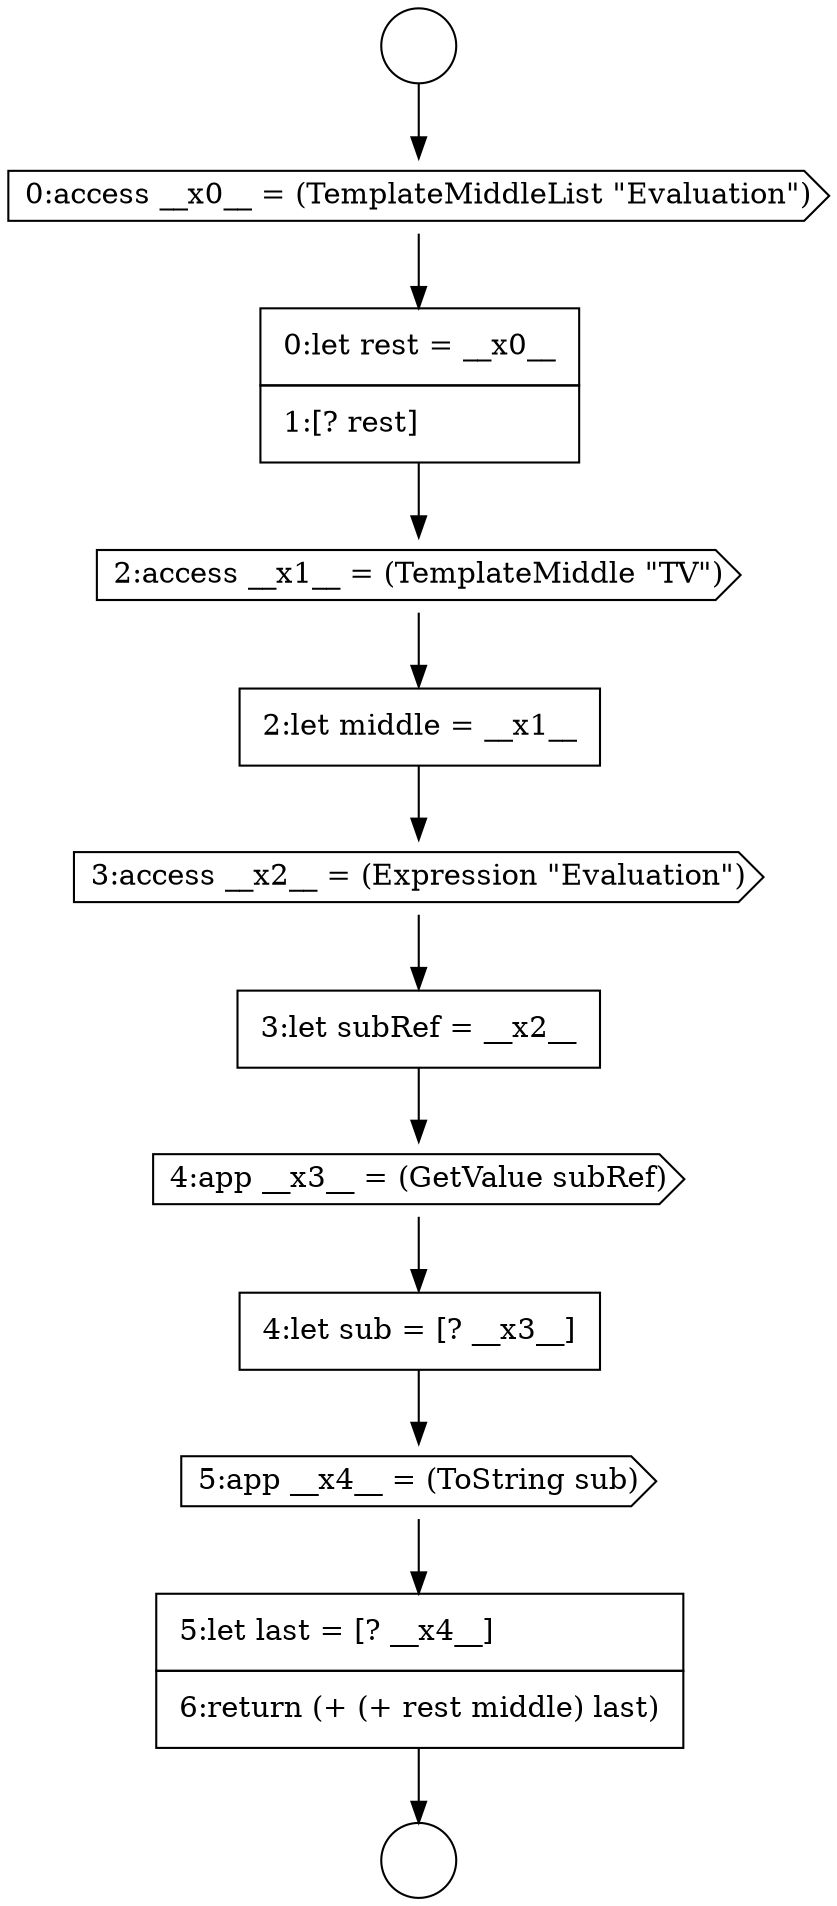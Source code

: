digraph {
  node4290 [shape=cds, label=<<font color="black">2:access __x1__ = (TemplateMiddle &quot;TV&quot;)</font>> color="black" fillcolor="white" style=filled]
  node4294 [shape=cds, label=<<font color="black">4:app __x3__ = (GetValue subRef)</font>> color="black" fillcolor="white" style=filled]
  node4297 [shape=none, margin=0, label=<<font color="black">
    <table border="0" cellborder="1" cellspacing="0" cellpadding="10">
      <tr><td align="left">5:let last = [? __x4__]</td></tr>
      <tr><td align="left">6:return (+ (+ rest middle) last)</td></tr>
    </table>
  </font>> color="black" fillcolor="white" style=filled]
  node4295 [shape=none, margin=0, label=<<font color="black">
    <table border="0" cellborder="1" cellspacing="0" cellpadding="10">
      <tr><td align="left">4:let sub = [? __x3__]</td></tr>
    </table>
  </font>> color="black" fillcolor="white" style=filled]
  node4291 [shape=none, margin=0, label=<<font color="black">
    <table border="0" cellborder="1" cellspacing="0" cellpadding="10">
      <tr><td align="left">2:let middle = __x1__</td></tr>
    </table>
  </font>> color="black" fillcolor="white" style=filled]
  node4288 [shape=cds, label=<<font color="black">0:access __x0__ = (TemplateMiddleList &quot;Evaluation&quot;)</font>> color="black" fillcolor="white" style=filled]
  node4296 [shape=cds, label=<<font color="black">5:app __x4__ = (ToString sub)</font>> color="black" fillcolor="white" style=filled]
  node4292 [shape=cds, label=<<font color="black">3:access __x2__ = (Expression &quot;Evaluation&quot;)</font>> color="black" fillcolor="white" style=filled]
  node4287 [shape=circle label=" " color="black" fillcolor="white" style=filled]
  node4289 [shape=none, margin=0, label=<<font color="black">
    <table border="0" cellborder="1" cellspacing="0" cellpadding="10">
      <tr><td align="left">0:let rest = __x0__</td></tr>
      <tr><td align="left">1:[? rest]</td></tr>
    </table>
  </font>> color="black" fillcolor="white" style=filled]
  node4293 [shape=none, margin=0, label=<<font color="black">
    <table border="0" cellborder="1" cellspacing="0" cellpadding="10">
      <tr><td align="left">3:let subRef = __x2__</td></tr>
    </table>
  </font>> color="black" fillcolor="white" style=filled]
  node4286 [shape=circle label=" " color="black" fillcolor="white" style=filled]
  node4286 -> node4288 [ color="black"]
  node4291 -> node4292 [ color="black"]
  node4295 -> node4296 [ color="black"]
  node4293 -> node4294 [ color="black"]
  node4292 -> node4293 [ color="black"]
  node4290 -> node4291 [ color="black"]
  node4296 -> node4297 [ color="black"]
  node4288 -> node4289 [ color="black"]
  node4289 -> node4290 [ color="black"]
  node4297 -> node4287 [ color="black"]
  node4294 -> node4295 [ color="black"]
}
